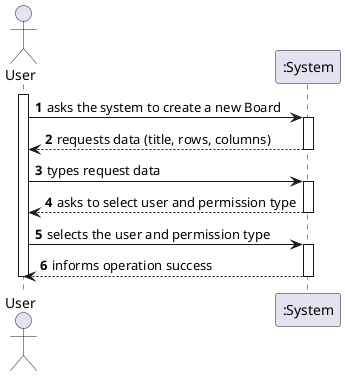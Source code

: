 @startuml US3002_SSD

autonumber

actor U as "User"

activate U

U -> ":System" : asks the system to create a new Board
activate ":System"

":System" --> U : requests data (title, rows, columns)
deactivate ":System"

U -> ":System" : types request data
activate ":System"

":System" --> U : asks to select user and permission type
deactivate ":System"

U -> ":System" : selects the user and permission type
activate ":System"

":System" --> U : informs operation success
deactivate ":System"

deactivate U

@enduml
